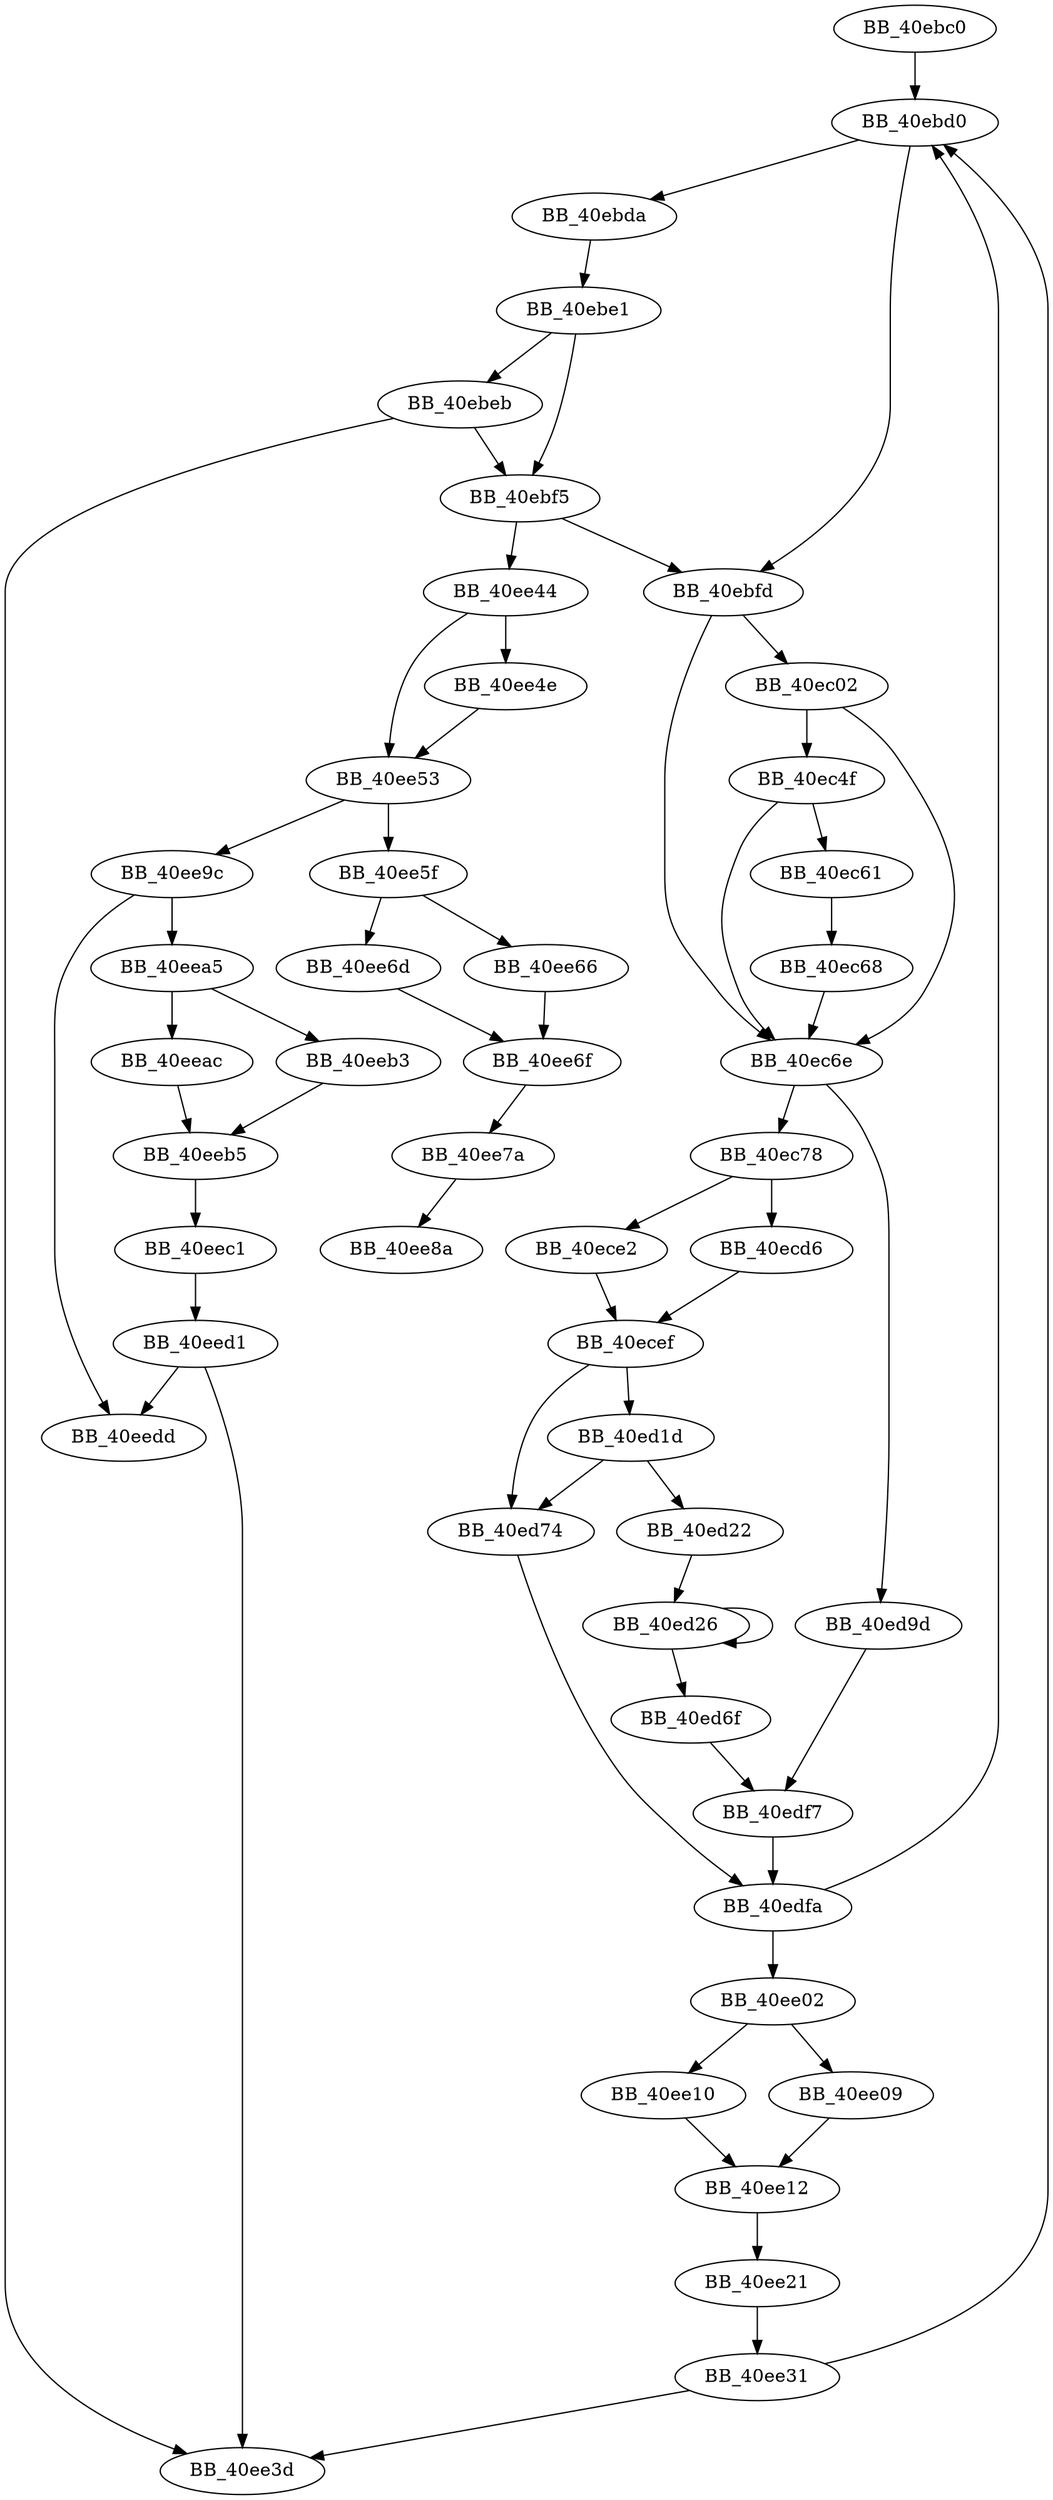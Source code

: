 DiGraph sub_40EBC0{
BB_40ebc0->BB_40ebd0
BB_40ebd0->BB_40ebda
BB_40ebd0->BB_40ebfd
BB_40ebda->BB_40ebe1
BB_40ebe1->BB_40ebeb
BB_40ebe1->BB_40ebf5
BB_40ebeb->BB_40ebf5
BB_40ebeb->BB_40ee3d
BB_40ebf5->BB_40ebfd
BB_40ebf5->BB_40ee44
BB_40ebfd->BB_40ec02
BB_40ebfd->BB_40ec6e
BB_40ec02->BB_40ec4f
BB_40ec02->BB_40ec6e
BB_40ec4f->BB_40ec61
BB_40ec4f->BB_40ec6e
BB_40ec61->BB_40ec68
BB_40ec68->BB_40ec6e
BB_40ec6e->BB_40ec78
BB_40ec6e->BB_40ed9d
BB_40ec78->BB_40ecd6
BB_40ec78->BB_40ece2
BB_40ecd6->BB_40ecef
BB_40ece2->BB_40ecef
BB_40ecef->BB_40ed1d
BB_40ecef->BB_40ed74
BB_40ed1d->BB_40ed22
BB_40ed1d->BB_40ed74
BB_40ed22->BB_40ed26
BB_40ed26->BB_40ed26
BB_40ed26->BB_40ed6f
BB_40ed6f->BB_40edf7
BB_40ed74->BB_40edfa
BB_40ed9d->BB_40edf7
BB_40edf7->BB_40edfa
BB_40edfa->BB_40ebd0
BB_40edfa->BB_40ee02
BB_40ee02->BB_40ee09
BB_40ee02->BB_40ee10
BB_40ee09->BB_40ee12
BB_40ee10->BB_40ee12
BB_40ee12->BB_40ee21
BB_40ee21->BB_40ee31
BB_40ee31->BB_40ebd0
BB_40ee31->BB_40ee3d
BB_40ee44->BB_40ee4e
BB_40ee44->BB_40ee53
BB_40ee4e->BB_40ee53
BB_40ee53->BB_40ee5f
BB_40ee53->BB_40ee9c
BB_40ee5f->BB_40ee66
BB_40ee5f->BB_40ee6d
BB_40ee66->BB_40ee6f
BB_40ee6d->BB_40ee6f
BB_40ee6f->BB_40ee7a
BB_40ee7a->BB_40ee8a
BB_40ee9c->BB_40eea5
BB_40ee9c->BB_40eedd
BB_40eea5->BB_40eeac
BB_40eea5->BB_40eeb3
BB_40eeac->BB_40eeb5
BB_40eeb3->BB_40eeb5
BB_40eeb5->BB_40eec1
BB_40eec1->BB_40eed1
BB_40eed1->BB_40ee3d
BB_40eed1->BB_40eedd
}
